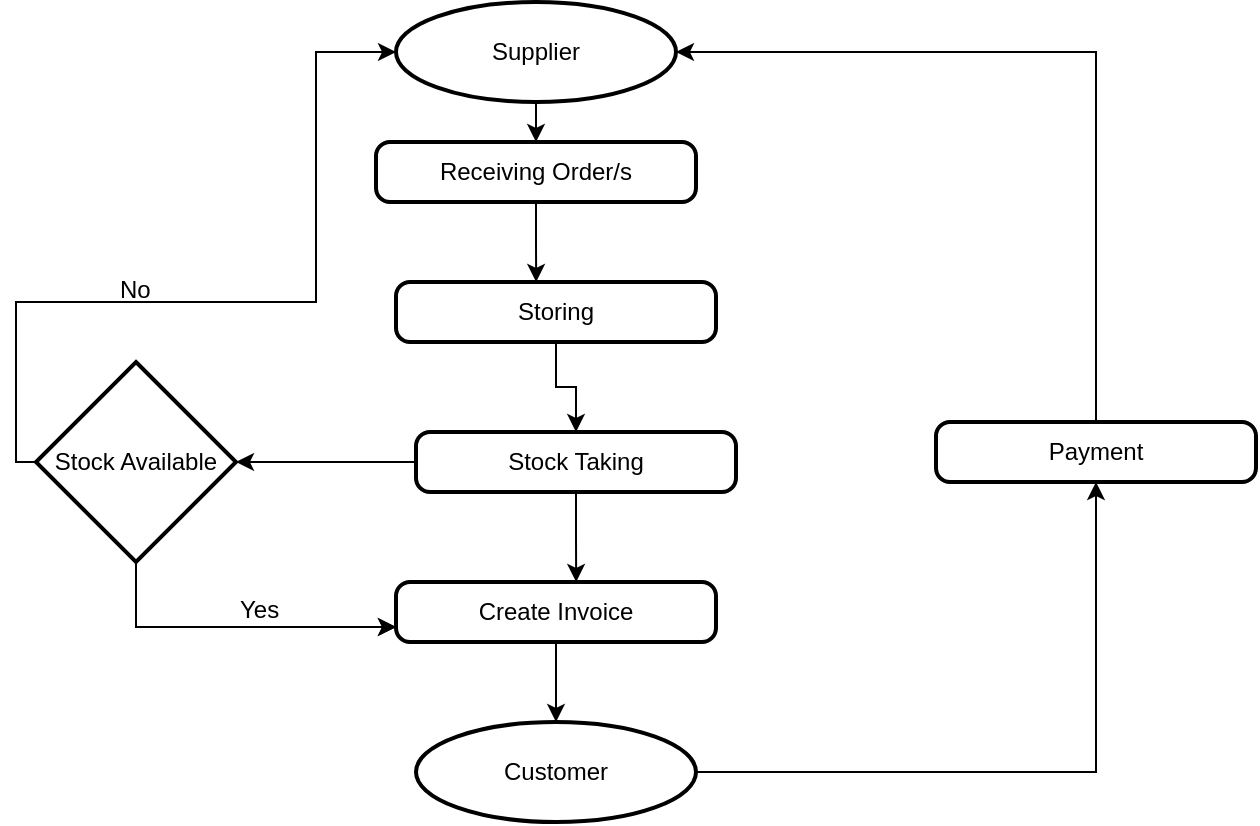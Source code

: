 <mxfile version="14.6.9" type="device"><diagram id="C5RBs43oDa-KdzZeNtuy" name="Page-1"><mxGraphModel dx="868" dy="482" grid="1" gridSize="10" guides="1" tooltips="1" connect="1" arrows="1" fold="1" page="1" pageScale="1" pageWidth="827" pageHeight="1169" math="0" shadow="0"><root><mxCell id="WIyWlLk6GJQsqaUBKTNV-0"/><mxCell id="WIyWlLk6GJQsqaUBKTNV-1" parent="WIyWlLk6GJQsqaUBKTNV-0"/><mxCell id="4MxT9f2l-3kx9CcCu7fu-11" style="edgeStyle=orthogonalEdgeStyle;rounded=0;orthogonalLoop=1;jettySize=auto;html=1;exitX=1;exitY=0.5;exitDx=0;exitDy=0;exitPerimeter=0;entryX=0.5;entryY=1;entryDx=0;entryDy=0;" parent="WIyWlLk6GJQsqaUBKTNV-1" source="4MxT9f2l-3kx9CcCu7fu-0" target="4MxT9f2l-3kx9CcCu7fu-7" edge="1"><mxGeometry relative="1" as="geometry"/></mxCell><mxCell id="4MxT9f2l-3kx9CcCu7fu-0" value="Customer" style="strokeWidth=2;html=1;shape=mxgraph.flowchart.start_1;whiteSpace=wrap;" parent="WIyWlLk6GJQsqaUBKTNV-1" vertex="1"><mxGeometry x="240" y="710" width="140" height="50" as="geometry"/></mxCell><mxCell id="4MxT9f2l-3kx9CcCu7fu-13" style="edgeStyle=orthogonalEdgeStyle;rounded=0;orthogonalLoop=1;jettySize=auto;html=1;exitX=0.5;exitY=1;exitDx=0;exitDy=0;exitPerimeter=0;entryX=0.5;entryY=0;entryDx=0;entryDy=0;" parent="WIyWlLk6GJQsqaUBKTNV-1" source="4MxT9f2l-3kx9CcCu7fu-1" target="4MxT9f2l-3kx9CcCu7fu-5" edge="1"><mxGeometry relative="1" as="geometry"/></mxCell><mxCell id="4MxT9f2l-3kx9CcCu7fu-1" value="Supplier" style="strokeWidth=2;html=1;shape=mxgraph.flowchart.start_1;whiteSpace=wrap;" parent="WIyWlLk6GJQsqaUBKTNV-1" vertex="1"><mxGeometry x="230" y="350" width="140" height="50" as="geometry"/></mxCell><mxCell id="4MxT9f2l-3kx9CcCu7fu-19" style="edgeStyle=orthogonalEdgeStyle;rounded=0;orthogonalLoop=1;jettySize=auto;html=1;exitX=0.5;exitY=1;exitDx=0;exitDy=0;entryX=0.5;entryY=0;entryDx=0;entryDy=0;entryPerimeter=0;" parent="WIyWlLk6GJQsqaUBKTNV-1" source="4MxT9f2l-3kx9CcCu7fu-2" target="4MxT9f2l-3kx9CcCu7fu-0" edge="1"><mxGeometry relative="1" as="geometry"/></mxCell><mxCell id="4MxT9f2l-3kx9CcCu7fu-2" value="Create Invoice" style="rounded=1;whiteSpace=wrap;html=1;absoluteArcSize=1;arcSize=14;strokeWidth=2;" parent="WIyWlLk6GJQsqaUBKTNV-1" vertex="1"><mxGeometry x="230" y="640" width="160" height="30" as="geometry"/></mxCell><mxCell id="4MxT9f2l-3kx9CcCu7fu-9" style="edgeStyle=orthogonalEdgeStyle;rounded=0;orthogonalLoop=1;jettySize=auto;html=1;exitX=0;exitY=0.5;exitDx=0;exitDy=0;" parent="WIyWlLk6GJQsqaUBKTNV-1" source="4MxT9f2l-3kx9CcCu7fu-3" target="4MxT9f2l-3kx9CcCu7fu-6" edge="1"><mxGeometry relative="1" as="geometry"/></mxCell><mxCell id="4MxT9f2l-3kx9CcCu7fu-16" style="edgeStyle=orthogonalEdgeStyle;rounded=0;orthogonalLoop=1;jettySize=auto;html=1;exitX=0.5;exitY=1;exitDx=0;exitDy=0;entryX=0.563;entryY=0;entryDx=0;entryDy=0;entryPerimeter=0;" parent="WIyWlLk6GJQsqaUBKTNV-1" source="4MxT9f2l-3kx9CcCu7fu-3" target="4MxT9f2l-3kx9CcCu7fu-2" edge="1"><mxGeometry relative="1" as="geometry"/></mxCell><mxCell id="4MxT9f2l-3kx9CcCu7fu-3" value="Stock Taking" style="rounded=1;whiteSpace=wrap;html=1;absoluteArcSize=1;arcSize=14;strokeWidth=2;" parent="WIyWlLk6GJQsqaUBKTNV-1" vertex="1"><mxGeometry x="240" y="565" width="160" height="30" as="geometry"/></mxCell><mxCell id="4MxT9f2l-3kx9CcCu7fu-17" style="edgeStyle=orthogonalEdgeStyle;rounded=0;orthogonalLoop=1;jettySize=auto;html=1;exitX=0.5;exitY=1;exitDx=0;exitDy=0;" parent="WIyWlLk6GJQsqaUBKTNV-1" source="4MxT9f2l-3kx9CcCu7fu-4" target="4MxT9f2l-3kx9CcCu7fu-3" edge="1"><mxGeometry relative="1" as="geometry"/></mxCell><mxCell id="4MxT9f2l-3kx9CcCu7fu-4" value="Storing" style="rounded=1;whiteSpace=wrap;html=1;absoluteArcSize=1;arcSize=14;strokeWidth=2;" parent="WIyWlLk6GJQsqaUBKTNV-1" vertex="1"><mxGeometry x="230" y="490" width="160" height="30" as="geometry"/></mxCell><mxCell id="4MxT9f2l-3kx9CcCu7fu-14" style="edgeStyle=orthogonalEdgeStyle;rounded=0;orthogonalLoop=1;jettySize=auto;html=1;exitX=0.5;exitY=1;exitDx=0;exitDy=0;entryX=0.438;entryY=0;entryDx=0;entryDy=0;entryPerimeter=0;" parent="WIyWlLk6GJQsqaUBKTNV-1" source="4MxT9f2l-3kx9CcCu7fu-5" target="4MxT9f2l-3kx9CcCu7fu-4" edge="1"><mxGeometry relative="1" as="geometry"/></mxCell><mxCell id="4MxT9f2l-3kx9CcCu7fu-5" value="Receiving Order/s" style="rounded=1;whiteSpace=wrap;html=1;absoluteArcSize=1;arcSize=14;strokeWidth=2;" parent="WIyWlLk6GJQsqaUBKTNV-1" vertex="1"><mxGeometry x="220" y="420" width="160" height="30" as="geometry"/></mxCell><mxCell id="4MxT9f2l-3kx9CcCu7fu-8" style="edgeStyle=orthogonalEdgeStyle;rounded=0;orthogonalLoop=1;jettySize=auto;html=1;entryX=0;entryY=0.5;entryDx=0;entryDy=0;entryPerimeter=0;" parent="WIyWlLk6GJQsqaUBKTNV-1" source="4MxT9f2l-3kx9CcCu7fu-6" target="4MxT9f2l-3kx9CcCu7fu-1" edge="1"><mxGeometry relative="1" as="geometry"><Array as="points"><mxPoint x="40" y="580"/><mxPoint x="40" y="500"/><mxPoint x="190" y="500"/><mxPoint x="190" y="375"/></Array></mxGeometry></mxCell><mxCell id="4MxT9f2l-3kx9CcCu7fu-10" style="edgeStyle=orthogonalEdgeStyle;rounded=0;orthogonalLoop=1;jettySize=auto;html=1;exitX=0.5;exitY=1;exitDx=0;exitDy=0;exitPerimeter=0;entryX=0;entryY=0.75;entryDx=0;entryDy=0;" parent="WIyWlLk6GJQsqaUBKTNV-1" source="4MxT9f2l-3kx9CcCu7fu-6" target="4MxT9f2l-3kx9CcCu7fu-2" edge="1"><mxGeometry relative="1" as="geometry"/></mxCell><mxCell id="4MxT9f2l-3kx9CcCu7fu-18" style="edgeStyle=orthogonalEdgeStyle;rounded=0;orthogonalLoop=1;jettySize=auto;html=1;exitX=0.5;exitY=1;exitDx=0;exitDy=0;exitPerimeter=0;entryX=0;entryY=0.75;entryDx=0;entryDy=0;" parent="WIyWlLk6GJQsqaUBKTNV-1" source="4MxT9f2l-3kx9CcCu7fu-6" target="4MxT9f2l-3kx9CcCu7fu-2" edge="1"><mxGeometry relative="1" as="geometry"/></mxCell><mxCell id="4MxT9f2l-3kx9CcCu7fu-6" value="Stock Available" style="strokeWidth=2;html=1;shape=mxgraph.flowchart.decision;whiteSpace=wrap;" parent="WIyWlLk6GJQsqaUBKTNV-1" vertex="1"><mxGeometry x="50" y="530" width="100" height="100" as="geometry"/></mxCell><mxCell id="4MxT9f2l-3kx9CcCu7fu-12" style="edgeStyle=orthogonalEdgeStyle;rounded=0;orthogonalLoop=1;jettySize=auto;html=1;exitX=0.5;exitY=0;exitDx=0;exitDy=0;" parent="WIyWlLk6GJQsqaUBKTNV-1" source="4MxT9f2l-3kx9CcCu7fu-7" target="4MxT9f2l-3kx9CcCu7fu-1" edge="1"><mxGeometry relative="1" as="geometry"><Array as="points"><mxPoint x="580" y="375"/></Array></mxGeometry></mxCell><mxCell id="4MxT9f2l-3kx9CcCu7fu-7" value="Payment" style="rounded=1;whiteSpace=wrap;html=1;absoluteArcSize=1;arcSize=14;strokeWidth=2;" parent="WIyWlLk6GJQsqaUBKTNV-1" vertex="1"><mxGeometry x="500" y="560" width="160" height="30" as="geometry"/></mxCell><mxCell id="4MxT9f2l-3kx9CcCu7fu-20" value="No" style="text;whiteSpace=wrap;html=1;" parent="WIyWlLk6GJQsqaUBKTNV-1" vertex="1"><mxGeometry x="90" y="480" width="40" height="30" as="geometry"/></mxCell><mxCell id="4MxT9f2l-3kx9CcCu7fu-22" value="Yes" style="text;whiteSpace=wrap;html=1;" parent="WIyWlLk6GJQsqaUBKTNV-1" vertex="1"><mxGeometry x="150" y="640" width="40" height="30" as="geometry"/></mxCell></root></mxGraphModel></diagram></mxfile>